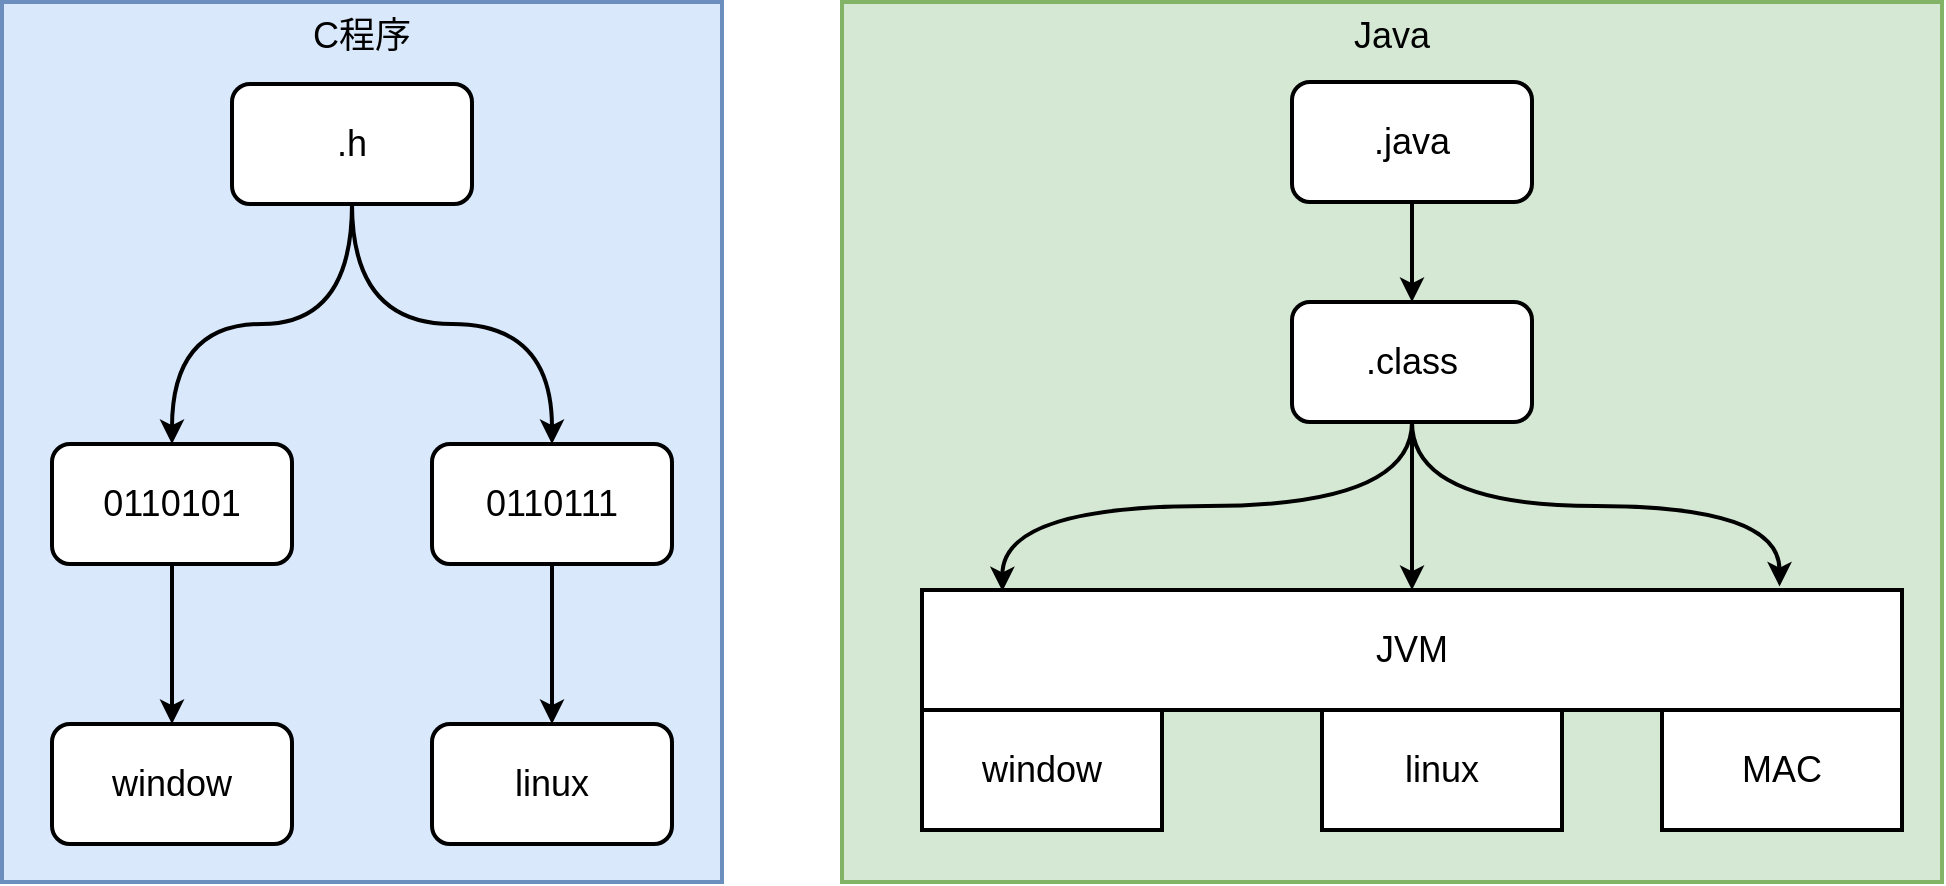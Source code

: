 <mxfile version="15.9.6" type="github">
  <diagram id="o_FG6x83rMj4bbBXFvY_" name="第 1 页">
    <mxGraphModel dx="1038" dy="647" grid="1" gridSize="10" guides="1" tooltips="1" connect="1" arrows="1" fold="1" page="1" pageScale="1" pageWidth="827" pageHeight="1169" math="0" shadow="0">
      <root>
        <mxCell id="0" />
        <mxCell id="1" parent="0" />
        <mxCell id="vuCxiQnVQksa4LnKRPDv-21" value="C程序" style="rounded=0;whiteSpace=wrap;html=1;fontSize=18;strokeWidth=2;fillColor=#dae8fc;strokeColor=#6c8ebf;verticalAlign=top;" vertex="1" parent="1">
          <mxGeometry x="40" y="50" width="360" height="440" as="geometry" />
        </mxCell>
        <mxCell id="vuCxiQnVQksa4LnKRPDv-4" style="edgeStyle=orthogonalEdgeStyle;rounded=0;orthogonalLoop=1;jettySize=auto;html=1;entryX=0.5;entryY=0;entryDx=0;entryDy=0;fontSize=18;curved=1;strokeWidth=2;" edge="1" parent="1" source="vuCxiQnVQksa4LnKRPDv-1" target="vuCxiQnVQksa4LnKRPDv-2">
          <mxGeometry relative="1" as="geometry" />
        </mxCell>
        <mxCell id="vuCxiQnVQksa4LnKRPDv-5" style="edgeStyle=orthogonalEdgeStyle;curved=1;rounded=0;orthogonalLoop=1;jettySize=auto;html=1;fontSize=18;exitX=0.5;exitY=1;exitDx=0;exitDy=0;strokeWidth=2;" edge="1" parent="1" source="vuCxiQnVQksa4LnKRPDv-1" target="vuCxiQnVQksa4LnKRPDv-3">
          <mxGeometry relative="1" as="geometry" />
        </mxCell>
        <mxCell id="vuCxiQnVQksa4LnKRPDv-1" value=".h" style="rounded=1;whiteSpace=wrap;html=1;strokeWidth=2;fontSize=18;" vertex="1" parent="1">
          <mxGeometry x="155" y="91" width="120" height="60" as="geometry" />
        </mxCell>
        <mxCell id="vuCxiQnVQksa4LnKRPDv-8" style="edgeStyle=orthogonalEdgeStyle;curved=1;rounded=0;orthogonalLoop=1;jettySize=auto;html=1;entryX=0.5;entryY=0;entryDx=0;entryDy=0;fontSize=18;strokeWidth=2;" edge="1" parent="1" source="vuCxiQnVQksa4LnKRPDv-2" target="vuCxiQnVQksa4LnKRPDv-6">
          <mxGeometry relative="1" as="geometry" />
        </mxCell>
        <mxCell id="vuCxiQnVQksa4LnKRPDv-2" value="0110101" style="rounded=1;whiteSpace=wrap;html=1;fontSize=18;strokeWidth=2;" vertex="1" parent="1">
          <mxGeometry x="65" y="271" width="120" height="60" as="geometry" />
        </mxCell>
        <mxCell id="vuCxiQnVQksa4LnKRPDv-9" style="edgeStyle=orthogonalEdgeStyle;curved=1;rounded=0;orthogonalLoop=1;jettySize=auto;html=1;entryX=0.5;entryY=0;entryDx=0;entryDy=0;fontSize=18;strokeWidth=2;" edge="1" parent="1" source="vuCxiQnVQksa4LnKRPDv-3" target="vuCxiQnVQksa4LnKRPDv-7">
          <mxGeometry relative="1" as="geometry" />
        </mxCell>
        <mxCell id="vuCxiQnVQksa4LnKRPDv-3" value="0110111" style="rounded=1;whiteSpace=wrap;html=1;fontSize=18;strokeWidth=2;" vertex="1" parent="1">
          <mxGeometry x="255" y="271" width="120" height="60" as="geometry" />
        </mxCell>
        <mxCell id="vuCxiQnVQksa4LnKRPDv-6" value="window" style="rounded=1;whiteSpace=wrap;html=1;fontSize=18;strokeWidth=2;" vertex="1" parent="1">
          <mxGeometry x="65" y="411" width="120" height="60" as="geometry" />
        </mxCell>
        <mxCell id="vuCxiQnVQksa4LnKRPDv-7" value="linux" style="rounded=1;whiteSpace=wrap;html=1;fontSize=18;strokeWidth=2;" vertex="1" parent="1">
          <mxGeometry x="255" y="411" width="120" height="60" as="geometry" />
        </mxCell>
        <mxCell id="vuCxiQnVQksa4LnKRPDv-22" value="Java" style="rounded=0;whiteSpace=wrap;html=1;fontSize=18;strokeWidth=2;fillColor=#d5e8d4;strokeColor=#82b366;verticalAlign=top;" vertex="1" parent="1">
          <mxGeometry x="460" y="50" width="550" height="440" as="geometry" />
        </mxCell>
        <mxCell id="vuCxiQnVQksa4LnKRPDv-16" style="edgeStyle=orthogonalEdgeStyle;curved=1;rounded=0;orthogonalLoop=1;jettySize=auto;html=1;fontSize=18;strokeWidth=2;" edge="1" parent="1" source="vuCxiQnVQksa4LnKRPDv-10" target="vuCxiQnVQksa4LnKRPDv-11">
          <mxGeometry relative="1" as="geometry" />
        </mxCell>
        <mxCell id="vuCxiQnVQksa4LnKRPDv-10" value=".java" style="rounded=1;whiteSpace=wrap;html=1;fontSize=18;strokeWidth=2;" vertex="1" parent="1">
          <mxGeometry x="685" y="90" width="120" height="60" as="geometry" />
        </mxCell>
        <mxCell id="vuCxiQnVQksa4LnKRPDv-17" style="edgeStyle=orthogonalEdgeStyle;curved=1;rounded=0;orthogonalLoop=1;jettySize=auto;html=1;entryX=0.082;entryY=0.01;entryDx=0;entryDy=0;entryPerimeter=0;fontSize=18;strokeWidth=2;" edge="1" parent="1" source="vuCxiQnVQksa4LnKRPDv-11" target="vuCxiQnVQksa4LnKRPDv-12">
          <mxGeometry relative="1" as="geometry" />
        </mxCell>
        <mxCell id="vuCxiQnVQksa4LnKRPDv-18" style="edgeStyle=orthogonalEdgeStyle;curved=1;rounded=0;orthogonalLoop=1;jettySize=auto;html=1;fontSize=18;strokeWidth=2;" edge="1" parent="1" source="vuCxiQnVQksa4LnKRPDv-11" target="vuCxiQnVQksa4LnKRPDv-12">
          <mxGeometry relative="1" as="geometry" />
        </mxCell>
        <mxCell id="vuCxiQnVQksa4LnKRPDv-19" style="edgeStyle=orthogonalEdgeStyle;curved=1;rounded=0;orthogonalLoop=1;jettySize=auto;html=1;entryX=0.875;entryY=-0.03;entryDx=0;entryDy=0;entryPerimeter=0;fontSize=18;strokeWidth=2;" edge="1" parent="1" source="vuCxiQnVQksa4LnKRPDv-11" target="vuCxiQnVQksa4LnKRPDv-12">
          <mxGeometry relative="1" as="geometry" />
        </mxCell>
        <mxCell id="vuCxiQnVQksa4LnKRPDv-11" value=".class" style="rounded=1;whiteSpace=wrap;html=1;fontSize=18;strokeWidth=2;" vertex="1" parent="1">
          <mxGeometry x="685" y="200" width="120" height="60" as="geometry" />
        </mxCell>
        <mxCell id="vuCxiQnVQksa4LnKRPDv-12" value="JVM" style="rounded=0;whiteSpace=wrap;html=1;fontSize=18;strokeWidth=2;" vertex="1" parent="1">
          <mxGeometry x="500" y="344" width="490" height="60" as="geometry" />
        </mxCell>
        <mxCell id="vuCxiQnVQksa4LnKRPDv-13" value="window" style="rounded=0;whiteSpace=wrap;html=1;fontSize=18;strokeWidth=2;" vertex="1" parent="1">
          <mxGeometry x="500" y="404" width="120" height="60" as="geometry" />
        </mxCell>
        <mxCell id="vuCxiQnVQksa4LnKRPDv-14" value="linux" style="rounded=0;whiteSpace=wrap;html=1;fontSize=18;strokeWidth=2;" vertex="1" parent="1">
          <mxGeometry x="700" y="404" width="120" height="60" as="geometry" />
        </mxCell>
        <mxCell id="vuCxiQnVQksa4LnKRPDv-15" value="MAC" style="rounded=0;whiteSpace=wrap;html=1;fontSize=18;strokeWidth=2;" vertex="1" parent="1">
          <mxGeometry x="870" y="404" width="120" height="60" as="geometry" />
        </mxCell>
      </root>
    </mxGraphModel>
  </diagram>
</mxfile>
